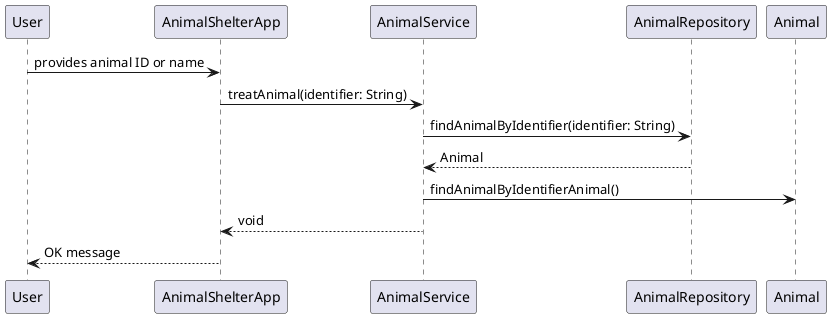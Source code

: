 @startuml
User -> AnimalShelterApp : provides animal ID or name
AnimalShelterApp -> AnimalService : treatAnimal(identifier: String)
AnimalService -> AnimalRepository : findAnimalByIdentifier(identifier: String)
AnimalService <-- AnimalRepository : Animal
AnimalService -> Animal : findAnimalByIdentifierAnimal()
AnimalShelterApp <-- AnimalService : void
User <-- AnimalShelterApp : OK message
@enduml



